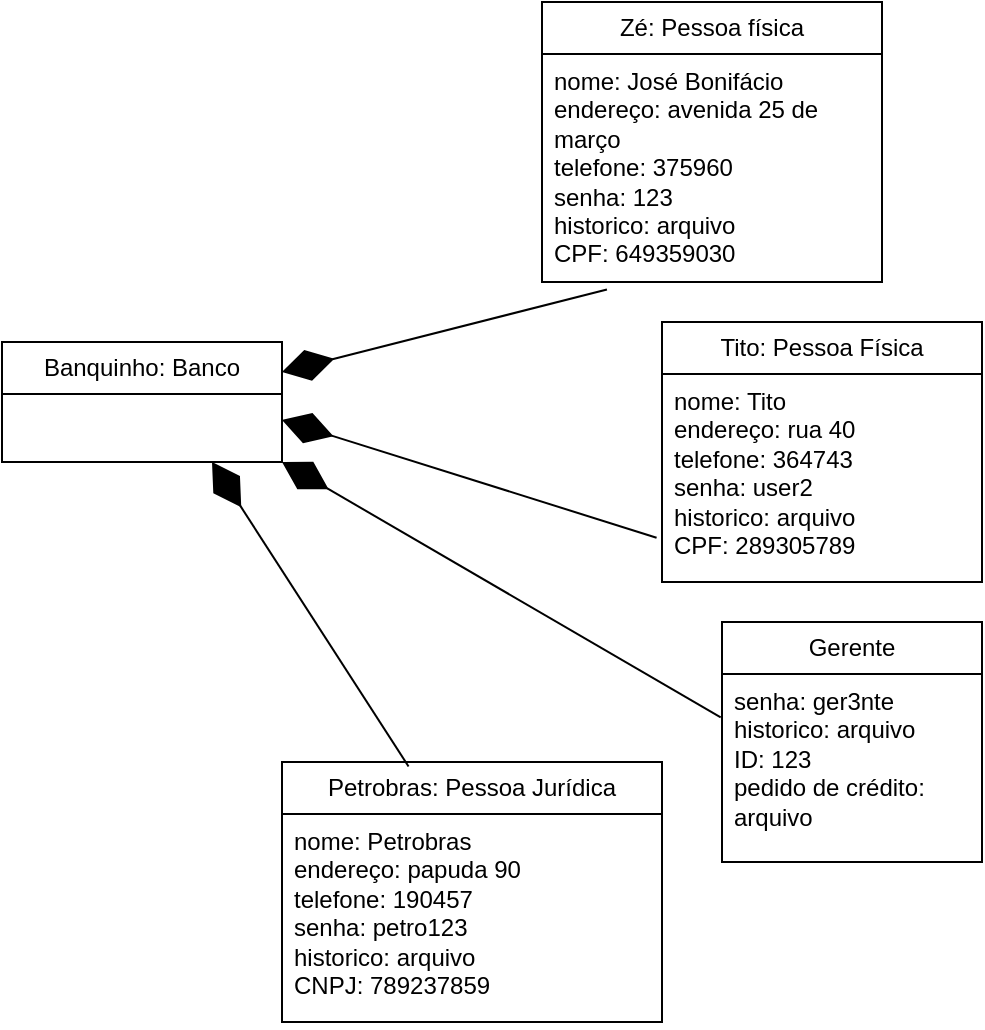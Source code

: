 <mxfile version="21.3.2" type="github">
  <diagram name="Page-1" id="YyyxXyqNYqpXNg1hcqNF">
    <mxGraphModel dx="983" dy="430" grid="1" gridSize="10" guides="1" tooltips="1" connect="1" arrows="1" fold="1" page="1" pageScale="1" pageWidth="850" pageHeight="1100" math="0" shadow="0">
      <root>
        <mxCell id="0" />
        <mxCell id="1" parent="0" />
        <mxCell id="GHK0m-MIvGmjHyRTxm78-6" value="Banquinho: Banco" style="swimlane;fontStyle=0;childLayout=stackLayout;horizontal=1;startSize=26;fillColor=none;horizontalStack=0;resizeParent=1;resizeParentMax=0;resizeLast=0;collapsible=1;marginBottom=0;whiteSpace=wrap;html=1;" parent="1" vertex="1">
          <mxGeometry x="70" y="380" width="140" height="60" as="geometry" />
        </mxCell>
        <mxCell id="GHK0m-MIvGmjHyRTxm78-10" value="Zé: Pessoa física" style="swimlane;fontStyle=0;childLayout=stackLayout;horizontal=1;startSize=26;fillColor=none;horizontalStack=0;resizeParent=1;resizeParentMax=0;resizeLast=0;collapsible=1;marginBottom=0;whiteSpace=wrap;html=1;" parent="1" vertex="1">
          <mxGeometry x="340" y="210" width="170" height="140" as="geometry" />
        </mxCell>
        <mxCell id="GHK0m-MIvGmjHyRTxm78-11" value="nome: José Bonifácio&lt;br style=&quot;border-color: var(--border-color);&quot;&gt;endereço: avenida 25 de março&lt;br style=&quot;border-color: var(--border-color);&quot;&gt;telefone: 375960&lt;br style=&quot;border-color: var(--border-color);&quot;&gt;senha: 123&lt;br style=&quot;border-color: var(--border-color);&quot;&gt;historico: arquivo&lt;br&gt;CPF: 649359030" style="text;strokeColor=none;fillColor=none;align=left;verticalAlign=top;spacingLeft=4;spacingRight=4;overflow=hidden;rotatable=0;points=[[0,0.5],[1,0.5]];portConstraint=eastwest;whiteSpace=wrap;html=1;" parent="GHK0m-MIvGmjHyRTxm78-10" vertex="1">
          <mxGeometry y="26" width="170" height="114" as="geometry" />
        </mxCell>
        <mxCell id="GHK0m-MIvGmjHyRTxm78-14" value="Tito: Pessoa Física" style="swimlane;fontStyle=0;childLayout=stackLayout;horizontal=1;startSize=26;fillColor=none;horizontalStack=0;resizeParent=1;resizeParentMax=0;resizeLast=0;collapsible=1;marginBottom=0;whiteSpace=wrap;html=1;" parent="1" vertex="1">
          <mxGeometry x="400" y="370" width="160" height="130" as="geometry" />
        </mxCell>
        <mxCell id="GHK0m-MIvGmjHyRTxm78-15" value="nome: Tito&lt;br style=&quot;border-color: var(--border-color);&quot;&gt;endereço: rua 40&lt;br style=&quot;border-color: var(--border-color);&quot;&gt;telefone: 364743&lt;br style=&quot;border-color: var(--border-color);&quot;&gt;senha: user2&lt;br style=&quot;border-color: var(--border-color);&quot;&gt;historico: arquivo&lt;br&gt;CPF: 289305789" style="text;strokeColor=none;fillColor=none;align=left;verticalAlign=top;spacingLeft=4;spacingRight=4;overflow=hidden;rotatable=0;points=[[0,0.5],[1,0.5]];portConstraint=eastwest;whiteSpace=wrap;html=1;" parent="GHK0m-MIvGmjHyRTxm78-14" vertex="1">
          <mxGeometry y="26" width="160" height="104" as="geometry" />
        </mxCell>
        <mxCell id="GHK0m-MIvGmjHyRTxm78-18" value="Gerente" style="swimlane;fontStyle=0;childLayout=stackLayout;horizontal=1;startSize=26;fillColor=none;horizontalStack=0;resizeParent=1;resizeParentMax=0;resizeLast=0;collapsible=1;marginBottom=0;whiteSpace=wrap;html=1;" parent="1" vertex="1">
          <mxGeometry x="430" y="520" width="130" height="120" as="geometry" />
        </mxCell>
        <mxCell id="GHK0m-MIvGmjHyRTxm78-19" value="senha: ger3nte&lt;br style=&quot;border-color: var(--border-color);&quot;&gt;historico: arquivo&lt;br&gt;ID: 123&lt;br&gt;pedido de crédito: arquivo" style="text;strokeColor=none;fillColor=none;align=left;verticalAlign=top;spacingLeft=4;spacingRight=4;overflow=hidden;rotatable=0;points=[[0,0.5],[1,0.5]];portConstraint=eastwest;whiteSpace=wrap;html=1;" parent="GHK0m-MIvGmjHyRTxm78-18" vertex="1">
          <mxGeometry y="26" width="130" height="94" as="geometry" />
        </mxCell>
        <mxCell id="GHK0m-MIvGmjHyRTxm78-26" value="Petrobras: Pessoa Jurídica" style="swimlane;fontStyle=0;childLayout=stackLayout;horizontal=1;startSize=26;fillColor=none;horizontalStack=0;resizeParent=1;resizeParentMax=0;resizeLast=0;collapsible=1;marginBottom=0;whiteSpace=wrap;html=1;" parent="1" vertex="1">
          <mxGeometry x="210" y="590" width="190" height="130" as="geometry" />
        </mxCell>
        <mxCell id="GHK0m-MIvGmjHyRTxm78-27" value="nome: Petrobras&lt;br style=&quot;border-color: var(--border-color);&quot;&gt;endereço: papuda 90&lt;br style=&quot;border-color: var(--border-color);&quot;&gt;telefone: 190457&lt;br style=&quot;border-color: var(--border-color);&quot;&gt;senha: petro123&lt;br style=&quot;border-color: var(--border-color);&quot;&gt;historico: arquivo&lt;br&gt;CNPJ: 789237859" style="text;strokeColor=none;fillColor=none;align=left;verticalAlign=top;spacingLeft=4;spacingRight=4;overflow=hidden;rotatable=0;points=[[0,0.5],[1,0.5]];portConstraint=eastwest;whiteSpace=wrap;html=1;" parent="GHK0m-MIvGmjHyRTxm78-26" vertex="1">
          <mxGeometry y="26" width="190" height="104" as="geometry" />
        </mxCell>
        <mxCell id="GHK0m-MIvGmjHyRTxm78-30" value="" style="endArrow=diamondThin;endFill=1;endSize=24;html=1;rounded=0;exitX=-0.005;exitY=0.231;exitDx=0;exitDy=0;exitPerimeter=0;" parent="1" source="GHK0m-MIvGmjHyRTxm78-19" edge="1">
          <mxGeometry width="160" relative="1" as="geometry">
            <mxPoint x="340" y="490" as="sourcePoint" />
            <mxPoint x="210" y="440" as="targetPoint" />
          </mxGeometry>
        </mxCell>
        <mxCell id="GHK0m-MIvGmjHyRTxm78-31" value="" style="endArrow=diamondThin;endFill=1;endSize=24;html=1;rounded=0;exitX=0.333;exitY=0.017;exitDx=0;exitDy=0;exitPerimeter=0;entryX=0.75;entryY=1;entryDx=0;entryDy=0;" parent="1" source="GHK0m-MIvGmjHyRTxm78-26" target="GHK0m-MIvGmjHyRTxm78-6" edge="1">
          <mxGeometry width="160" relative="1" as="geometry">
            <mxPoint x="340" y="490" as="sourcePoint" />
            <mxPoint x="160" y="460" as="targetPoint" />
          </mxGeometry>
        </mxCell>
        <mxCell id="GHK0m-MIvGmjHyRTxm78-32" value="" style="endArrow=diamondThin;endFill=1;endSize=24;html=1;rounded=0;entryX=1;entryY=0.5;entryDx=0;entryDy=0;exitX=-0.017;exitY=0.787;exitDx=0;exitDy=0;exitPerimeter=0;" parent="1" source="GHK0m-MIvGmjHyRTxm78-15" edge="1">
          <mxGeometry width="160" relative="1" as="geometry">
            <mxPoint x="340" y="490" as="sourcePoint" />
            <mxPoint x="210" y="419" as="targetPoint" />
          </mxGeometry>
        </mxCell>
        <mxCell id="GHK0m-MIvGmjHyRTxm78-33" value="" style="endArrow=diamondThin;endFill=1;endSize=24;html=1;rounded=0;entryX=1;entryY=0.25;entryDx=0;entryDy=0;exitX=0.191;exitY=1.033;exitDx=0;exitDy=0;exitPerimeter=0;" parent="1" source="GHK0m-MIvGmjHyRTxm78-11" target="GHK0m-MIvGmjHyRTxm78-6" edge="1">
          <mxGeometry width="160" relative="1" as="geometry">
            <mxPoint x="340" y="490" as="sourcePoint" />
            <mxPoint x="500" y="490" as="targetPoint" />
          </mxGeometry>
        </mxCell>
      </root>
    </mxGraphModel>
  </diagram>
</mxfile>
